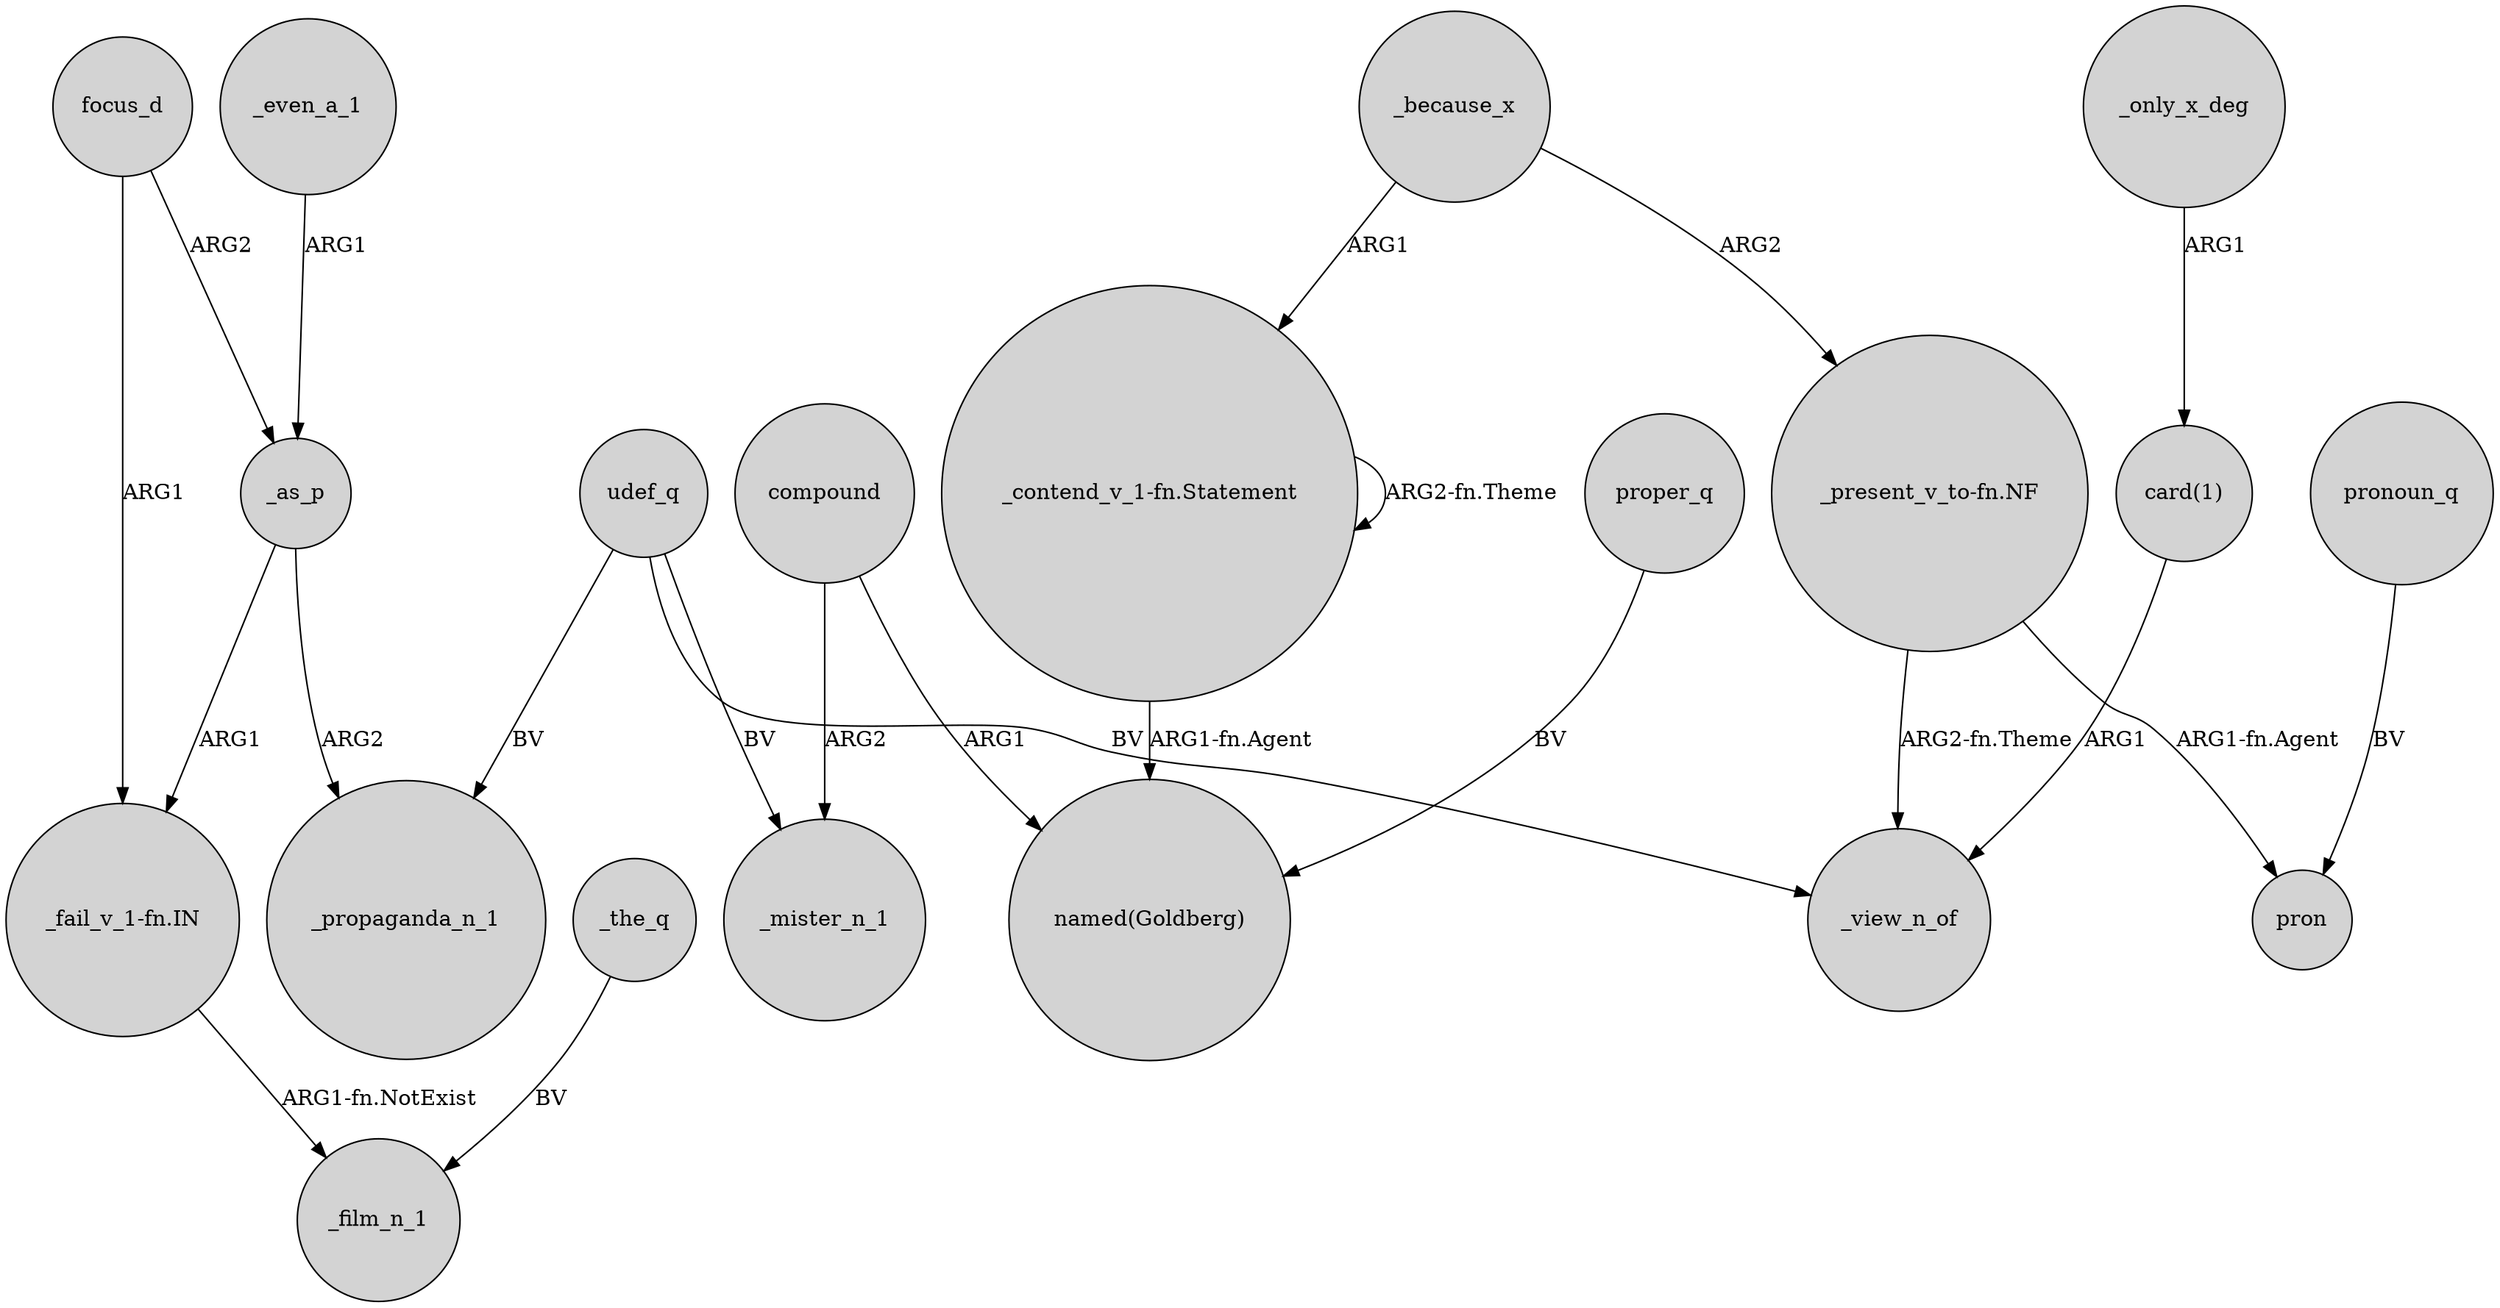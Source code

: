digraph {
	node [shape=circle style=filled]
	udef_q -> _propaganda_n_1 [label=BV]
	_because_x -> "_present_v_to-fn.NF" [label=ARG2]
	_as_p -> _propaganda_n_1 [label=ARG2]
	_only_x_deg -> "card(1)" [label=ARG1]
	_even_a_1 -> _as_p [label=ARG1]
	compound -> _mister_n_1 [label=ARG2]
	focus_d -> "_fail_v_1-fn.IN" [label=ARG1]
	"_contend_v_1-fn.Statement" -> "_contend_v_1-fn.Statement" [label="ARG2-fn.Theme"]
	udef_q -> _mister_n_1 [label=BV]
	focus_d -> _as_p [label=ARG2]
	pronoun_q -> pron [label=BV]
	compound -> "named(Goldberg)" [label=ARG1]
	_the_q -> _film_n_1 [label=BV]
	"_present_v_to-fn.NF" -> _view_n_of [label="ARG2-fn.Theme"]
	proper_q -> "named(Goldberg)" [label=BV]
	_as_p -> "_fail_v_1-fn.IN" [label=ARG1]
	"_contend_v_1-fn.Statement" -> "named(Goldberg)" [label="ARG1-fn.Agent"]
	"_present_v_to-fn.NF" -> pron [label="ARG1-fn.Agent"]
	"card(1)" -> _view_n_of [label=ARG1]
	"_fail_v_1-fn.IN" -> _film_n_1 [label="ARG1-fn.NotExist"]
	udef_q -> _view_n_of [label=BV]
	_because_x -> "_contend_v_1-fn.Statement" [label=ARG1]
}
